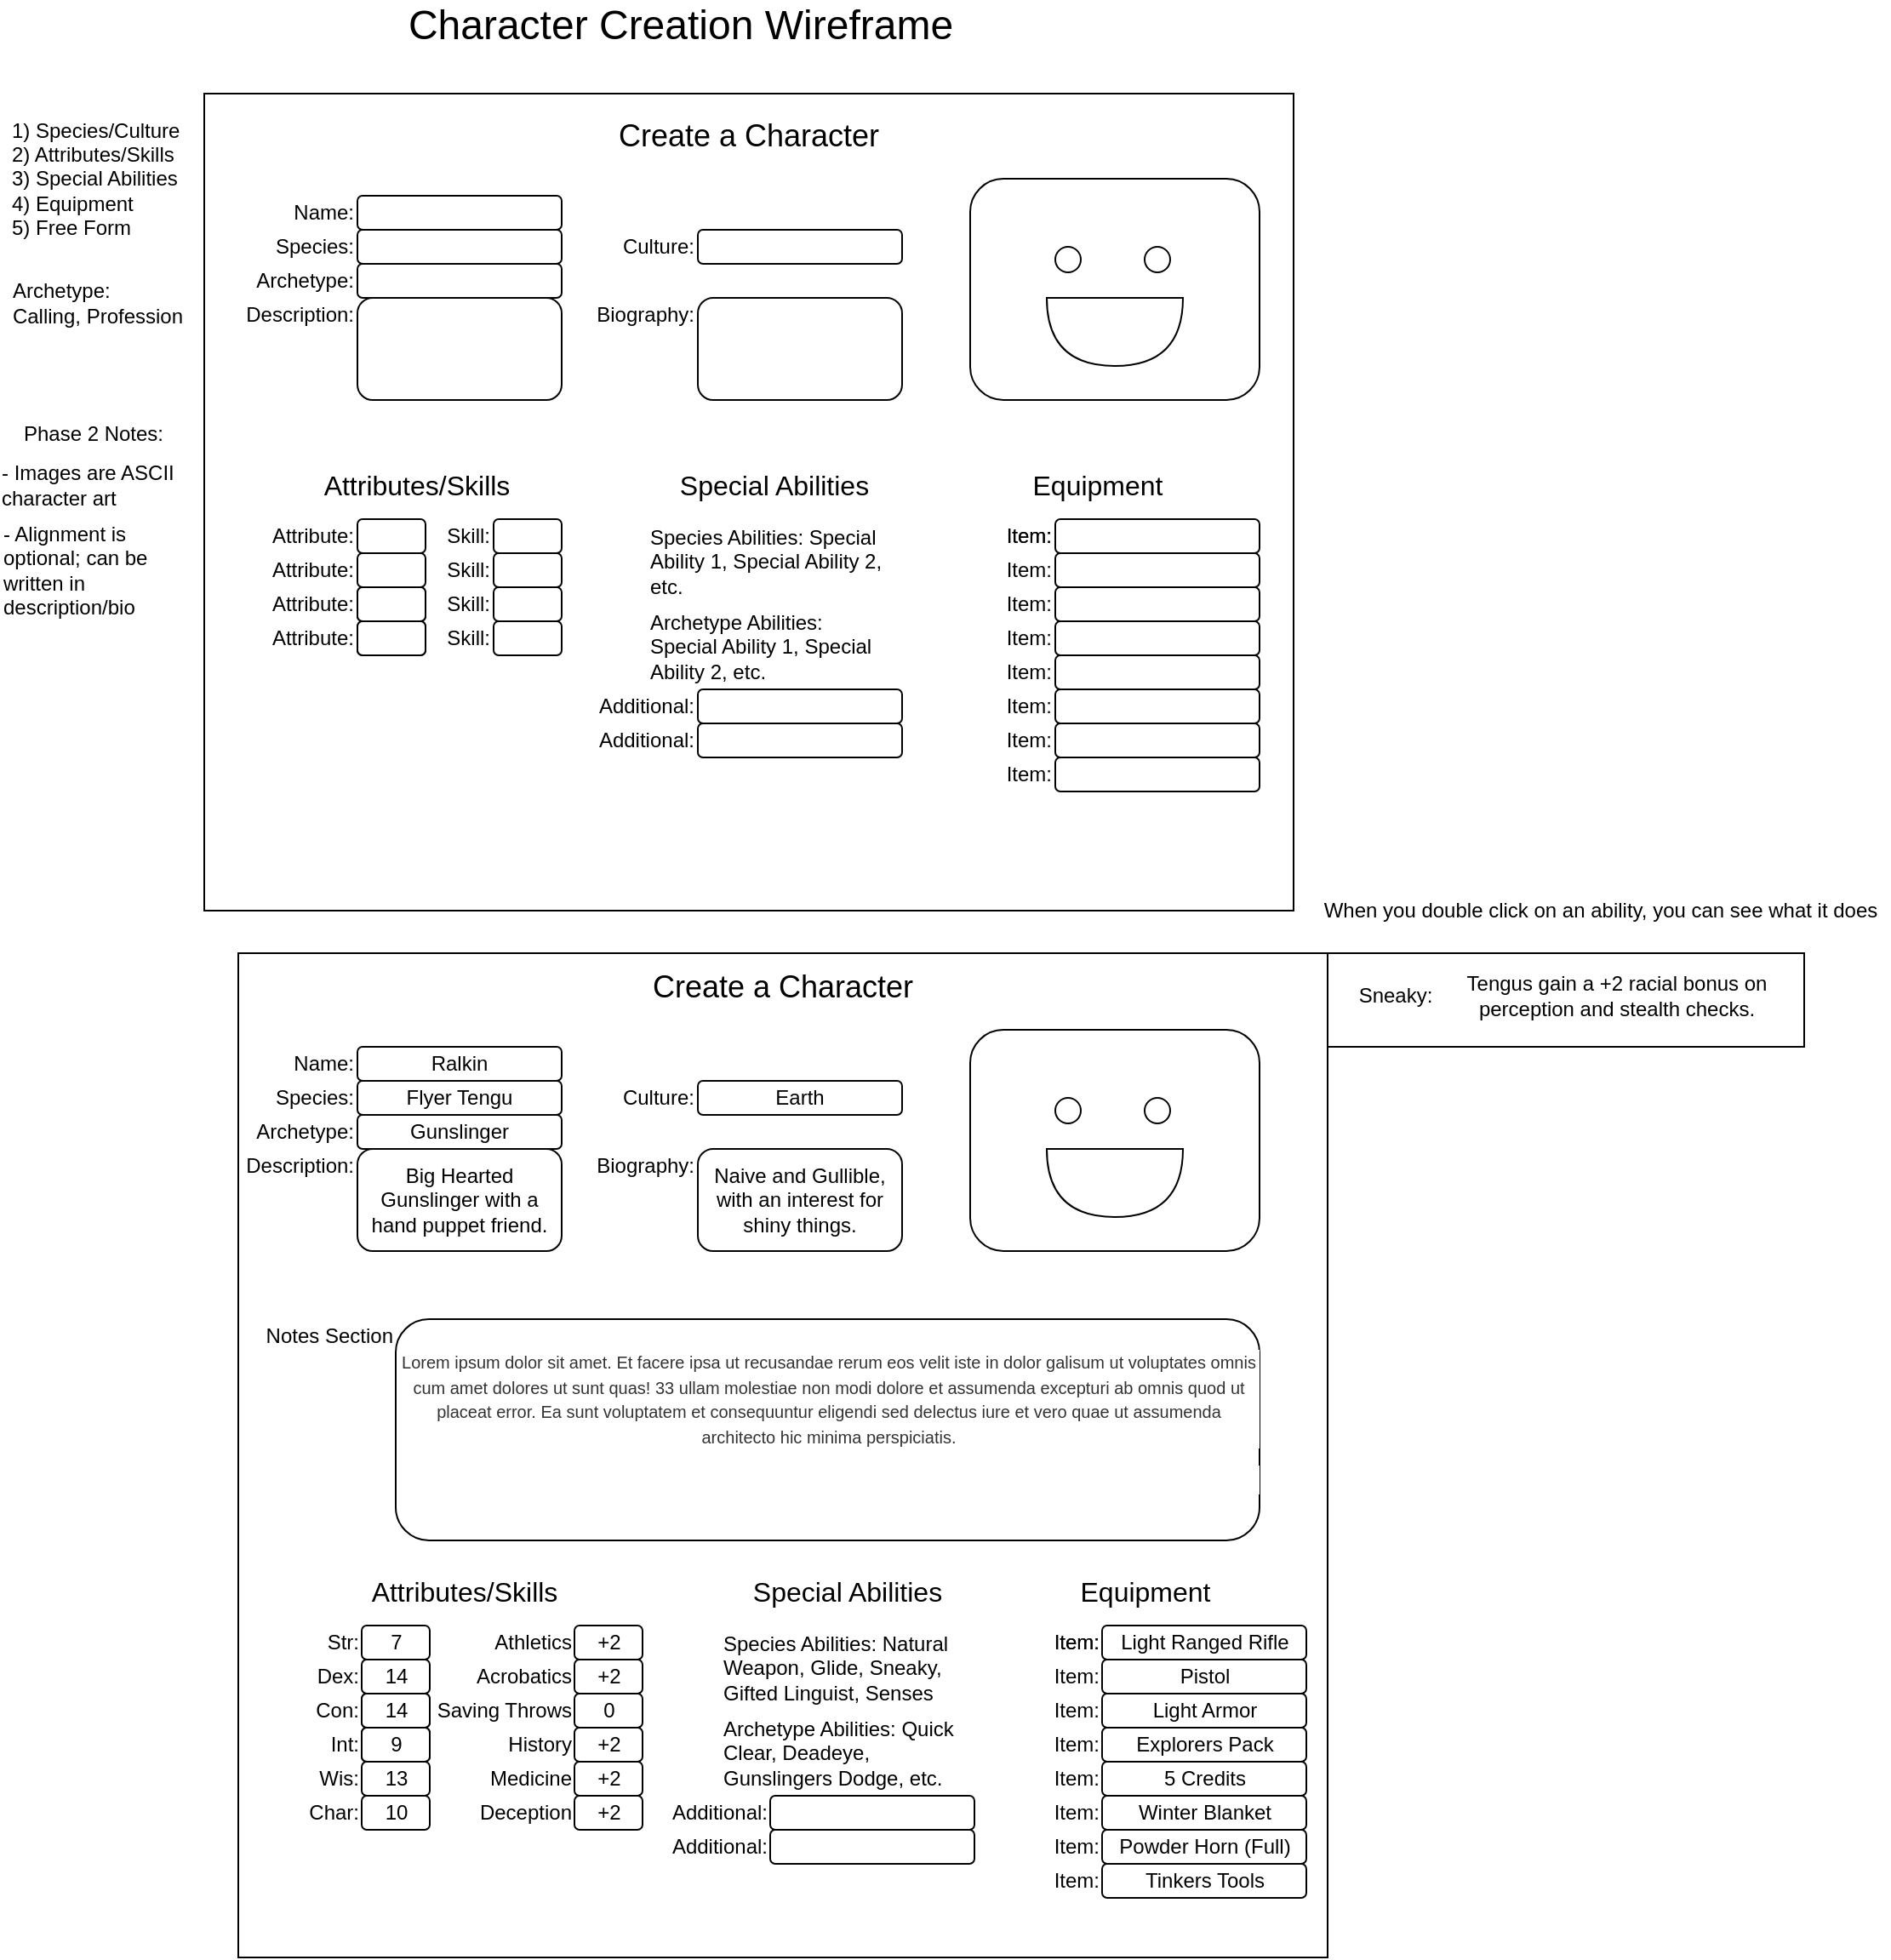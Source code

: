 <mxfile version="13.7.9" type="device"><diagram id="twlcvMnS9TDz1frlsUxT" name="Page-1"><mxGraphModel dx="1264" dy="592" grid="1" gridSize="10" guides="1" tooltips="1" connect="1" arrows="1" fold="1" page="1" pageScale="1" pageWidth="827" pageHeight="1169" math="0" shadow="0"><root><mxCell id="0"/><mxCell id="1" parent="0"/><mxCell id="wVzTrKIYFPcQSiRU_oCR-107" value="" style="rounded=0;whiteSpace=wrap;html=1;" vertex="1" parent="1"><mxGeometry x="770" y="575" width="290" height="55" as="geometry"/></mxCell><mxCell id="EwIZVvKQH0xob1yVpQa9-1" value="" style="rounded=0;whiteSpace=wrap;html=1;" parent="1" vertex="1"><mxGeometry x="120" y="70" width="640" height="480" as="geometry"/></mxCell><mxCell id="EwIZVvKQH0xob1yVpQa9-2" value="&lt;font style=&quot;font-size: 24px&quot;&gt;Character Creation Wireframe&lt;br&gt;&lt;/font&gt;" style="text;html=1;strokeColor=none;fillColor=none;align=center;verticalAlign=middle;whiteSpace=wrap;rounded=0;" parent="1" vertex="1"><mxGeometry x="220" y="20" width="360" height="20" as="geometry"/></mxCell><mxCell id="EwIZVvKQH0xob1yVpQa9-3" value="&lt;font style=&quot;font-size: 18px&quot;&gt;Create a Character&lt;br&gt;&lt;/font&gt;" style="text;html=1;strokeColor=none;fillColor=none;align=center;verticalAlign=middle;whiteSpace=wrap;rounded=0;" parent="1" vertex="1"><mxGeometry x="330" y="80" width="220" height="30" as="geometry"/></mxCell><mxCell id="EwIZVvKQH0xob1yVpQa9-5" value="&lt;div&gt;1) Species/Culture&lt;br&gt;&lt;/div&gt;&lt;div&gt;2) Attributes/Skills&lt;/div&gt;&lt;div&gt;3) Special Abilities&lt;br&gt;&lt;/div&gt;&lt;div&gt;4) Equipment&lt;/div&gt;&lt;div&gt;5) Free Form&lt;br&gt;&lt;/div&gt;" style="text;html=1;strokeColor=none;fillColor=none;align=left;verticalAlign=middle;whiteSpace=wrap;rounded=0;" parent="1" vertex="1"><mxGeometry x="5" y="80" width="105" height="80" as="geometry"/></mxCell><mxCell id="EwIZVvKQH0xob1yVpQa9-6" value="" style="rounded=1;whiteSpace=wrap;html=1;" parent="1" vertex="1"><mxGeometry x="570" y="120" width="170" height="130" as="geometry"/></mxCell><mxCell id="EwIZVvKQH0xob1yVpQa9-8" value="&lt;div align=&quot;right&quot;&gt;Name:&lt;/div&gt;" style="text;html=1;strokeColor=none;fillColor=none;align=right;verticalAlign=middle;whiteSpace=wrap;rounded=0;" parent="1" vertex="1"><mxGeometry x="130" y="130" width="80" height="20" as="geometry"/></mxCell><mxCell id="EwIZVvKQH0xob1yVpQa9-9" value="Archetype:" style="text;html=1;strokeColor=none;fillColor=none;align=right;verticalAlign=middle;whiteSpace=wrap;rounded=0;" parent="1" vertex="1"><mxGeometry x="130" y="170" width="80" height="20" as="geometry"/></mxCell><mxCell id="EwIZVvKQH0xob1yVpQa9-10" value="Biography:" style="text;html=1;strokeColor=none;fillColor=none;align=right;verticalAlign=middle;whiteSpace=wrap;rounded=0;" parent="1" vertex="1"><mxGeometry x="330" y="190" width="80" height="20" as="geometry"/></mxCell><mxCell id="EwIZVvKQH0xob1yVpQa9-12" value="" style="rounded=1;whiteSpace=wrap;html=1;" parent="1" vertex="1"><mxGeometry x="210" y="130" width="120" height="20" as="geometry"/></mxCell><mxCell id="EwIZVvKQH0xob1yVpQa9-13" value="" style="rounded=1;whiteSpace=wrap;html=1;" parent="1" vertex="1"><mxGeometry x="210" y="170" width="120" height="20" as="geometry"/></mxCell><mxCell id="EwIZVvKQH0xob1yVpQa9-14" value="" style="rounded=1;whiteSpace=wrap;html=1;" parent="1" vertex="1"><mxGeometry x="410" y="190" width="120" height="60" as="geometry"/></mxCell><mxCell id="EwIZVvKQH0xob1yVpQa9-15" value="&lt;div align=&quot;justify&quot;&gt;Archetype:&lt;/div&gt;&lt;div align=&quot;justify&quot;&gt;Calling, Profession&lt;br&gt;&lt;/div&gt;" style="text;html=1;strokeColor=none;fillColor=none;align=center;verticalAlign=middle;whiteSpace=wrap;rounded=0;" parent="1" vertex="1"><mxGeometry x="5" y="170" width="105" height="45" as="geometry"/></mxCell><mxCell id="EwIZVvKQH0xob1yVpQa9-17" value="Species:" style="text;html=1;strokeColor=none;fillColor=none;align=right;verticalAlign=middle;whiteSpace=wrap;rounded=0;" parent="1" vertex="1"><mxGeometry x="130" y="150" width="80" height="20" as="geometry"/></mxCell><mxCell id="EwIZVvKQH0xob1yVpQa9-18" value="" style="rounded=1;whiteSpace=wrap;html=1;" parent="1" vertex="1"><mxGeometry x="210" y="150" width="120" height="20" as="geometry"/></mxCell><mxCell id="EwIZVvKQH0xob1yVpQa9-20" value="Culture:" style="text;html=1;strokeColor=none;fillColor=none;align=right;verticalAlign=middle;whiteSpace=wrap;rounded=0;" parent="1" vertex="1"><mxGeometry x="330" y="150" width="80" height="20" as="geometry"/></mxCell><mxCell id="EwIZVvKQH0xob1yVpQa9-21" value="" style="rounded=1;whiteSpace=wrap;html=1;" parent="1" vertex="1"><mxGeometry x="410" y="150" width="120" height="20" as="geometry"/></mxCell><mxCell id="EwIZVvKQH0xob1yVpQa9-22" value="Description:" style="text;html=1;strokeColor=none;fillColor=none;align=right;verticalAlign=middle;whiteSpace=wrap;rounded=0;" parent="1" vertex="1"><mxGeometry x="130" y="190" width="80" height="20" as="geometry"/></mxCell><mxCell id="EwIZVvKQH0xob1yVpQa9-23" value="" style="rounded=1;whiteSpace=wrap;html=1;" parent="1" vertex="1"><mxGeometry x="210" y="190" width="120" height="60" as="geometry"/></mxCell><mxCell id="EwIZVvKQH0xob1yVpQa9-24" value="&lt;div align=&quot;left&quot;&gt;- Images are ASCII character art&lt;br&gt;&lt;/div&gt;" style="text;html=1;strokeColor=none;fillColor=none;align=center;verticalAlign=middle;whiteSpace=wrap;rounded=0;" parent="1" vertex="1"><mxGeometry y="280" width="110" height="40" as="geometry"/></mxCell><mxCell id="EwIZVvKQH0xob1yVpQa9-25" value="Phase 2 Notes:" style="text;html=1;strokeColor=none;fillColor=none;align=center;verticalAlign=middle;whiteSpace=wrap;rounded=0;" parent="1" vertex="1"><mxGeometry y="260" width="110" height="20" as="geometry"/></mxCell><mxCell id="EwIZVvKQH0xob1yVpQa9-26" value="- Alignment is optional; can be written in description/bio" style="text;html=1;strokeColor=none;fillColor=none;align=left;verticalAlign=middle;whiteSpace=wrap;rounded=0;" parent="1" vertex="1"><mxGeometry y="320" width="110" height="60" as="geometry"/></mxCell><mxCell id="EwIZVvKQH0xob1yVpQa9-27" value="&lt;font style=&quot;font-size: 16px&quot;&gt;Attributes/Skills&lt;/font&gt;" style="text;html=1;strokeColor=none;fillColor=none;align=center;verticalAlign=middle;whiteSpace=wrap;rounded=0;fontSize=16;" parent="1" vertex="1"><mxGeometry x="160" y="290" width="170" height="20" as="geometry"/></mxCell><mxCell id="EwIZVvKQH0xob1yVpQa9-28" value="Attribute:" style="text;html=1;strokeColor=none;fillColor=none;align=right;verticalAlign=middle;whiteSpace=wrap;rounded=0;" parent="1" vertex="1"><mxGeometry x="150" y="320" width="60" height="20" as="geometry"/></mxCell><mxCell id="EwIZVvKQH0xob1yVpQa9-29" value="" style="rounded=1;whiteSpace=wrap;html=1;" parent="1" vertex="1"><mxGeometry x="210" y="320" width="40" height="20" as="geometry"/></mxCell><mxCell id="EwIZVvKQH0xob1yVpQa9-31" value="" style="rounded=1;whiteSpace=wrap;html=1;" parent="1" vertex="1"><mxGeometry x="210" y="340" width="40" height="20" as="geometry"/></mxCell><mxCell id="EwIZVvKQH0xob1yVpQa9-33" value="" style="rounded=1;whiteSpace=wrap;html=1;" parent="1" vertex="1"><mxGeometry x="210" y="360" width="40" height="20" as="geometry"/></mxCell><mxCell id="EwIZVvKQH0xob1yVpQa9-35" value="" style="rounded=1;whiteSpace=wrap;html=1;" parent="1" vertex="1"><mxGeometry x="210" y="380" width="40" height="20" as="geometry"/></mxCell><mxCell id="EwIZVvKQH0xob1yVpQa9-36" value="Special Abilities" style="text;html=1;strokeColor=none;fillColor=none;align=center;verticalAlign=middle;whiteSpace=wrap;rounded=0;fontSize=16;" parent="1" vertex="1"><mxGeometry x="370" y="290" width="170" height="20" as="geometry"/></mxCell><mxCell id="EwIZVvKQH0xob1yVpQa9-44" value="" style="rounded=1;whiteSpace=wrap;html=1;" parent="1" vertex="1"><mxGeometry x="210" y="380" width="40" height="20" as="geometry"/></mxCell><mxCell id="EwIZVvKQH0xob1yVpQa9-45" value="" style="rounded=1;whiteSpace=wrap;html=1;" parent="1" vertex="1"><mxGeometry x="210" y="360" width="40" height="20" as="geometry"/></mxCell><mxCell id="EwIZVvKQH0xob1yVpQa9-47" value="Skill:" style="text;html=1;strokeColor=none;fillColor=none;align=right;verticalAlign=middle;whiteSpace=wrap;rounded=0;" parent="1" vertex="1"><mxGeometry x="250" y="320" width="40" height="20" as="geometry"/></mxCell><mxCell id="EwIZVvKQH0xob1yVpQa9-48" value="" style="rounded=1;whiteSpace=wrap;html=1;" parent="1" vertex="1"><mxGeometry x="290" y="320" width="40" height="20" as="geometry"/></mxCell><mxCell id="EwIZVvKQH0xob1yVpQa9-49" value="Skill:" style="text;html=1;strokeColor=none;fillColor=none;align=right;verticalAlign=middle;whiteSpace=wrap;rounded=0;" parent="1" vertex="1"><mxGeometry x="250" y="340" width="40" height="20" as="geometry"/></mxCell><mxCell id="EwIZVvKQH0xob1yVpQa9-50" value="" style="rounded=1;whiteSpace=wrap;html=1;" parent="1" vertex="1"><mxGeometry x="290" y="340" width="40" height="20" as="geometry"/></mxCell><mxCell id="EwIZVvKQH0xob1yVpQa9-51" value="Skill:" style="text;html=1;strokeColor=none;fillColor=none;align=right;verticalAlign=middle;whiteSpace=wrap;rounded=0;" parent="1" vertex="1"><mxGeometry x="250" y="380" width="40" height="20" as="geometry"/></mxCell><mxCell id="EwIZVvKQH0xob1yVpQa9-52" value="" style="rounded=1;whiteSpace=wrap;html=1;" parent="1" vertex="1"><mxGeometry x="290" y="380" width="40" height="20" as="geometry"/></mxCell><mxCell id="EwIZVvKQH0xob1yVpQa9-53" value="Skill:" style="text;html=1;strokeColor=none;fillColor=none;align=right;verticalAlign=middle;whiteSpace=wrap;rounded=0;" parent="1" vertex="1"><mxGeometry x="250" y="360" width="40" height="20" as="geometry"/></mxCell><mxCell id="EwIZVvKQH0xob1yVpQa9-54" value="" style="rounded=1;whiteSpace=wrap;html=1;" parent="1" vertex="1"><mxGeometry x="290" y="360" width="40" height="20" as="geometry"/></mxCell><mxCell id="EwIZVvKQH0xob1yVpQa9-55" value="Attribute:" style="text;html=1;strokeColor=none;fillColor=none;align=right;verticalAlign=middle;whiteSpace=wrap;rounded=0;" parent="1" vertex="1"><mxGeometry x="150" y="380" width="60" height="20" as="geometry"/></mxCell><mxCell id="EwIZVvKQH0xob1yVpQa9-56" value="Attribute:" style="text;html=1;strokeColor=none;fillColor=none;align=right;verticalAlign=middle;whiteSpace=wrap;rounded=0;" parent="1" vertex="1"><mxGeometry x="150" y="360" width="60" height="20" as="geometry"/></mxCell><mxCell id="EwIZVvKQH0xob1yVpQa9-57" value="Attribute:" style="text;html=1;strokeColor=none;fillColor=none;align=right;verticalAlign=middle;whiteSpace=wrap;rounded=0;" parent="1" vertex="1"><mxGeometry x="150" y="340" width="60" height="20" as="geometry"/></mxCell><mxCell id="EwIZVvKQH0xob1yVpQa9-58" value="Species Abilities: Special Ability 1, Special Ability 2, etc." style="text;html=1;strokeColor=none;fillColor=none;align=left;verticalAlign=middle;whiteSpace=wrap;rounded=0;" parent="1" vertex="1"><mxGeometry x="380" y="320" width="140" height="50" as="geometry"/></mxCell><mxCell id="EwIZVvKQH0xob1yVpQa9-59" value="Archetype Abilities: Special Ability 1, Special Ability 2, etc." style="text;html=1;strokeColor=none;fillColor=none;align=left;verticalAlign=middle;whiteSpace=wrap;rounded=0;" parent="1" vertex="1"><mxGeometry x="380" y="370" width="140" height="50" as="geometry"/></mxCell><mxCell id="EwIZVvKQH0xob1yVpQa9-60" value="Additional:" style="text;html=1;strokeColor=none;fillColor=none;align=right;verticalAlign=middle;whiteSpace=wrap;rounded=0;" parent="1" vertex="1"><mxGeometry x="330" y="420" width="80" height="20" as="geometry"/></mxCell><mxCell id="EwIZVvKQH0xob1yVpQa9-61" value="" style="rounded=1;whiteSpace=wrap;html=1;" parent="1" vertex="1"><mxGeometry x="410" y="420" width="120" height="20" as="geometry"/></mxCell><mxCell id="EwIZVvKQH0xob1yVpQa9-65" value="Additional:" style="text;html=1;strokeColor=none;fillColor=none;align=right;verticalAlign=middle;whiteSpace=wrap;rounded=0;" parent="1" vertex="1"><mxGeometry x="330" y="440" width="80" height="20" as="geometry"/></mxCell><mxCell id="EwIZVvKQH0xob1yVpQa9-66" value="" style="rounded=1;whiteSpace=wrap;html=1;" parent="1" vertex="1"><mxGeometry x="410" y="440" width="120" height="20" as="geometry"/></mxCell><mxCell id="EwIZVvKQH0xob1yVpQa9-67" value="Equipment" style="text;html=1;strokeColor=none;fillColor=none;align=center;verticalAlign=middle;whiteSpace=wrap;rounded=0;fontSize=16;" parent="1" vertex="1"><mxGeometry x="560" y="290" width="170" height="20" as="geometry"/></mxCell><mxCell id="EwIZVvKQH0xob1yVpQa9-68" value="Item:" style="text;html=1;strokeColor=none;fillColor=none;align=right;verticalAlign=middle;whiteSpace=wrap;rounded=0;" parent="1" vertex="1"><mxGeometry x="540" y="320" width="80" height="20" as="geometry"/></mxCell><mxCell id="EwIZVvKQH0xob1yVpQa9-69" value="" style="rounded=1;whiteSpace=wrap;html=1;" parent="1" vertex="1"><mxGeometry x="620" y="320" width="120" height="20" as="geometry"/></mxCell><mxCell id="EwIZVvKQH0xob1yVpQa9-70" value="Item:" style="text;html=1;strokeColor=none;fillColor=none;align=right;verticalAlign=middle;whiteSpace=wrap;rounded=0;" parent="1" vertex="1"><mxGeometry x="540" y="320" width="80" height="20" as="geometry"/></mxCell><mxCell id="EwIZVvKQH0xob1yVpQa9-72" value="" style="rounded=1;whiteSpace=wrap;html=1;" parent="1" vertex="1"><mxGeometry x="620" y="340" width="120" height="20" as="geometry"/></mxCell><mxCell id="EwIZVvKQH0xob1yVpQa9-73" value="Item:" style="text;html=1;strokeColor=none;fillColor=none;align=right;verticalAlign=middle;whiteSpace=wrap;rounded=0;" parent="1" vertex="1"><mxGeometry x="540" y="340" width="80" height="20" as="geometry"/></mxCell><mxCell id="EwIZVvKQH0xob1yVpQa9-74" value="" style="rounded=1;whiteSpace=wrap;html=1;" parent="1" vertex="1"><mxGeometry x="620" y="360" width="120" height="20" as="geometry"/></mxCell><mxCell id="EwIZVvKQH0xob1yVpQa9-75" value="Item:" style="text;html=1;strokeColor=none;fillColor=none;align=right;verticalAlign=middle;whiteSpace=wrap;rounded=0;" parent="1" vertex="1"><mxGeometry x="540" y="360" width="80" height="20" as="geometry"/></mxCell><mxCell id="EwIZVvKQH0xob1yVpQa9-76" value="" style="rounded=1;whiteSpace=wrap;html=1;" parent="1" vertex="1"><mxGeometry x="620" y="380" width="120" height="20" as="geometry"/></mxCell><mxCell id="EwIZVvKQH0xob1yVpQa9-77" value="Item:" style="text;html=1;strokeColor=none;fillColor=none;align=right;verticalAlign=middle;whiteSpace=wrap;rounded=0;" parent="1" vertex="1"><mxGeometry x="540" y="380" width="80" height="20" as="geometry"/></mxCell><mxCell id="EwIZVvKQH0xob1yVpQa9-78" value="" style="rounded=1;whiteSpace=wrap;html=1;" parent="1" vertex="1"><mxGeometry x="620" y="400" width="120" height="20" as="geometry"/></mxCell><mxCell id="EwIZVvKQH0xob1yVpQa9-79" value="Item:" style="text;html=1;strokeColor=none;fillColor=none;align=right;verticalAlign=middle;whiteSpace=wrap;rounded=0;" parent="1" vertex="1"><mxGeometry x="540" y="400" width="80" height="20" as="geometry"/></mxCell><mxCell id="EwIZVvKQH0xob1yVpQa9-80" value="" style="rounded=1;whiteSpace=wrap;html=1;" parent="1" vertex="1"><mxGeometry x="620" y="420" width="120" height="20" as="geometry"/></mxCell><mxCell id="EwIZVvKQH0xob1yVpQa9-81" value="Item:" style="text;html=1;strokeColor=none;fillColor=none;align=right;verticalAlign=middle;whiteSpace=wrap;rounded=0;" parent="1" vertex="1"><mxGeometry x="540" y="420" width="80" height="20" as="geometry"/></mxCell><mxCell id="EwIZVvKQH0xob1yVpQa9-82" value="" style="rounded=1;whiteSpace=wrap;html=1;" parent="1" vertex="1"><mxGeometry x="620" y="440" width="120" height="20" as="geometry"/></mxCell><mxCell id="EwIZVvKQH0xob1yVpQa9-83" value="Item:" style="text;html=1;strokeColor=none;fillColor=none;align=right;verticalAlign=middle;whiteSpace=wrap;rounded=0;" parent="1" vertex="1"><mxGeometry x="540" y="440" width="80" height="20" as="geometry"/></mxCell><mxCell id="EwIZVvKQH0xob1yVpQa9-84" value="" style="rounded=1;whiteSpace=wrap;html=1;" parent="1" vertex="1"><mxGeometry x="620" y="460" width="120" height="20" as="geometry"/></mxCell><mxCell id="EwIZVvKQH0xob1yVpQa9-85" value="Item:" style="text;html=1;strokeColor=none;fillColor=none;align=right;verticalAlign=middle;whiteSpace=wrap;rounded=0;" parent="1" vertex="1"><mxGeometry x="540" y="460" width="80" height="20" as="geometry"/></mxCell><mxCell id="EwIZVvKQH0xob1yVpQa9-86" value="" style="ellipse;whiteSpace=wrap;html=1;aspect=fixed;" parent="1" vertex="1"><mxGeometry x="620" y="160" width="15" height="15" as="geometry"/></mxCell><mxCell id="EwIZVvKQH0xob1yVpQa9-87" value="" style="ellipse;whiteSpace=wrap;html=1;aspect=fixed;" parent="1" vertex="1"><mxGeometry x="672.5" y="160" width="15" height="15" as="geometry"/></mxCell><mxCell id="EwIZVvKQH0xob1yVpQa9-88" value="" style="shape=or;whiteSpace=wrap;html=1;direction=south;" parent="1" vertex="1"><mxGeometry x="615" y="190" width="80" height="40" as="geometry"/></mxCell><mxCell id="wVzTrKIYFPcQSiRU_oCR-1" value="" style="rounded=0;whiteSpace=wrap;html=1;" vertex="1" parent="1"><mxGeometry x="140" y="575" width="640" height="590" as="geometry"/></mxCell><mxCell id="wVzTrKIYFPcQSiRU_oCR-2" value="&lt;font style=&quot;font-size: 18px&quot;&gt;Create a Character&lt;br&gt;&lt;/font&gt;" style="text;html=1;strokeColor=none;fillColor=none;align=center;verticalAlign=middle;whiteSpace=wrap;rounded=0;" vertex="1" parent="1"><mxGeometry x="330" y="580" width="260" height="30" as="geometry"/></mxCell><mxCell id="wVzTrKIYFPcQSiRU_oCR-3" value="" style="rounded=1;whiteSpace=wrap;html=1;" vertex="1" parent="1"><mxGeometry x="570" y="620" width="170" height="130" as="geometry"/></mxCell><mxCell id="wVzTrKIYFPcQSiRU_oCR-4" value="&lt;div align=&quot;right&quot;&gt;Name:&lt;/div&gt;" style="text;html=1;strokeColor=none;fillColor=none;align=right;verticalAlign=middle;whiteSpace=wrap;rounded=0;" vertex="1" parent="1"><mxGeometry x="130" y="630" width="80" height="20" as="geometry"/></mxCell><mxCell id="wVzTrKIYFPcQSiRU_oCR-5" value="Archetype:" style="text;html=1;strokeColor=none;fillColor=none;align=right;verticalAlign=middle;whiteSpace=wrap;rounded=0;" vertex="1" parent="1"><mxGeometry x="130" y="670" width="80" height="20" as="geometry"/></mxCell><mxCell id="wVzTrKIYFPcQSiRU_oCR-6" value="Biography:" style="text;html=1;strokeColor=none;fillColor=none;align=right;verticalAlign=middle;whiteSpace=wrap;rounded=0;" vertex="1" parent="1"><mxGeometry x="330" y="690" width="80" height="20" as="geometry"/></mxCell><mxCell id="wVzTrKIYFPcQSiRU_oCR-7" value="Ralkin" style="rounded=1;whiteSpace=wrap;html=1;" vertex="1" parent="1"><mxGeometry x="210" y="630" width="120" height="20" as="geometry"/></mxCell><mxCell id="wVzTrKIYFPcQSiRU_oCR-8" value="Gunslinger" style="rounded=1;whiteSpace=wrap;html=1;" vertex="1" parent="1"><mxGeometry x="210" y="670" width="120" height="20" as="geometry"/></mxCell><mxCell id="wVzTrKIYFPcQSiRU_oCR-9" value="Naive and Gullible, with an interest for shiny things." style="rounded=1;whiteSpace=wrap;html=1;" vertex="1" parent="1"><mxGeometry x="410" y="690" width="120" height="60" as="geometry"/></mxCell><mxCell id="wVzTrKIYFPcQSiRU_oCR-10" value="Species:" style="text;html=1;strokeColor=none;fillColor=none;align=right;verticalAlign=middle;whiteSpace=wrap;rounded=0;" vertex="1" parent="1"><mxGeometry x="130" y="650" width="80" height="20" as="geometry"/></mxCell><mxCell id="wVzTrKIYFPcQSiRU_oCR-11" value="Flyer Tengu" style="rounded=1;whiteSpace=wrap;html=1;" vertex="1" parent="1"><mxGeometry x="210" y="650" width="120" height="20" as="geometry"/></mxCell><mxCell id="wVzTrKIYFPcQSiRU_oCR-12" value="Culture:" style="text;html=1;strokeColor=none;fillColor=none;align=right;verticalAlign=middle;whiteSpace=wrap;rounded=0;" vertex="1" parent="1"><mxGeometry x="330" y="650" width="80" height="20" as="geometry"/></mxCell><mxCell id="wVzTrKIYFPcQSiRU_oCR-13" value="Earth" style="rounded=1;whiteSpace=wrap;html=1;" vertex="1" parent="1"><mxGeometry x="410" y="650" width="120" height="20" as="geometry"/></mxCell><mxCell id="wVzTrKIYFPcQSiRU_oCR-14" value="Description:" style="text;html=1;strokeColor=none;fillColor=none;align=right;verticalAlign=middle;whiteSpace=wrap;rounded=0;" vertex="1" parent="1"><mxGeometry x="130" y="690" width="80" height="20" as="geometry"/></mxCell><mxCell id="wVzTrKIYFPcQSiRU_oCR-15" value="Big Hearted Gunslinger with a hand puppet friend." style="rounded=1;whiteSpace=wrap;html=1;" vertex="1" parent="1"><mxGeometry x="210" y="690" width="120" height="60" as="geometry"/></mxCell><mxCell id="wVzTrKIYFPcQSiRU_oCR-16" value="&lt;font style=&quot;font-size: 16px&quot;&gt;Attributes/Skills&lt;/font&gt;" style="text;html=1;strokeColor=none;fillColor=none;align=center;verticalAlign=middle;whiteSpace=wrap;rounded=0;fontSize=16;" vertex="1" parent="1"><mxGeometry x="187.5" y="940" width="170" height="20" as="geometry"/></mxCell><mxCell id="wVzTrKIYFPcQSiRU_oCR-17" value="Str:" style="text;html=1;strokeColor=none;fillColor=none;align=right;verticalAlign=middle;whiteSpace=wrap;rounded=0;" vertex="1" parent="1"><mxGeometry x="152.5" y="970" width="60" height="20" as="geometry"/></mxCell><mxCell id="wVzTrKIYFPcQSiRU_oCR-18" value="7" style="rounded=1;whiteSpace=wrap;html=1;" vertex="1" parent="1"><mxGeometry x="212.5" y="970" width="40" height="20" as="geometry"/></mxCell><mxCell id="wVzTrKIYFPcQSiRU_oCR-19" value="14" style="rounded=1;whiteSpace=wrap;html=1;" vertex="1" parent="1"><mxGeometry x="212.5" y="990" width="40" height="20" as="geometry"/></mxCell><mxCell id="wVzTrKIYFPcQSiRU_oCR-20" value="" style="rounded=1;whiteSpace=wrap;html=1;" vertex="1" parent="1"><mxGeometry x="212.5" y="1010" width="40" height="20" as="geometry"/></mxCell><mxCell id="wVzTrKIYFPcQSiRU_oCR-21" value="" style="rounded=1;whiteSpace=wrap;html=1;" vertex="1" parent="1"><mxGeometry x="212.5" y="1030" width="40" height="20" as="geometry"/></mxCell><mxCell id="wVzTrKIYFPcQSiRU_oCR-22" value="Special Abilities" style="text;html=1;strokeColor=none;fillColor=none;align=center;verticalAlign=middle;whiteSpace=wrap;rounded=0;fontSize=16;" vertex="1" parent="1"><mxGeometry x="412.5" y="940" width="170" height="20" as="geometry"/></mxCell><mxCell id="wVzTrKIYFPcQSiRU_oCR-23" value="9&lt;br&gt;" style="rounded=1;whiteSpace=wrap;html=1;" vertex="1" parent="1"><mxGeometry x="212.5" y="1030" width="40" height="20" as="geometry"/></mxCell><mxCell id="wVzTrKIYFPcQSiRU_oCR-24" value="14" style="rounded=1;whiteSpace=wrap;html=1;" vertex="1" parent="1"><mxGeometry x="212.5" y="1010" width="40" height="20" as="geometry"/></mxCell><mxCell id="wVzTrKIYFPcQSiRU_oCR-25" value="Athletics" style="text;html=1;strokeColor=none;fillColor=none;align=right;verticalAlign=middle;whiteSpace=wrap;rounded=0;" vertex="1" parent="1"><mxGeometry x="287.5" y="970" width="50" height="20" as="geometry"/></mxCell><mxCell id="wVzTrKIYFPcQSiRU_oCR-26" value="+2" style="rounded=1;whiteSpace=wrap;html=1;" vertex="1" parent="1"><mxGeometry x="337.5" y="970" width="40" height="20" as="geometry"/></mxCell><mxCell id="wVzTrKIYFPcQSiRU_oCR-27" value="Acrobatics" style="text;html=1;strokeColor=none;fillColor=none;align=right;verticalAlign=middle;whiteSpace=wrap;rounded=0;" vertex="1" parent="1"><mxGeometry x="297.5" y="990" width="40" height="20" as="geometry"/></mxCell><mxCell id="wVzTrKIYFPcQSiRU_oCR-28" value="+2" style="rounded=1;whiteSpace=wrap;html=1;" vertex="1" parent="1"><mxGeometry x="337.5" y="990" width="40" height="20" as="geometry"/></mxCell><mxCell id="wVzTrKIYFPcQSiRU_oCR-29" value="History" style="text;html=1;strokeColor=none;fillColor=none;align=right;verticalAlign=middle;whiteSpace=wrap;rounded=0;" vertex="1" parent="1"><mxGeometry x="297.5" y="1030" width="40" height="20" as="geometry"/></mxCell><mxCell id="wVzTrKIYFPcQSiRU_oCR-30" value="+2" style="rounded=1;whiteSpace=wrap;html=1;" vertex="1" parent="1"><mxGeometry x="337.5" y="1030" width="40" height="20" as="geometry"/></mxCell><mxCell id="wVzTrKIYFPcQSiRU_oCR-31" value="Saving Throws" style="text;html=1;strokeColor=none;fillColor=none;align=right;verticalAlign=middle;whiteSpace=wrap;rounded=0;" vertex="1" parent="1"><mxGeometry x="237.5" y="1010" width="100" height="20" as="geometry"/></mxCell><mxCell id="wVzTrKIYFPcQSiRU_oCR-32" value="0" style="rounded=1;whiteSpace=wrap;html=1;" vertex="1" parent="1"><mxGeometry x="337.5" y="1010" width="40" height="20" as="geometry"/></mxCell><mxCell id="wVzTrKIYFPcQSiRU_oCR-33" value="Int:" style="text;html=1;strokeColor=none;fillColor=none;align=right;verticalAlign=middle;whiteSpace=wrap;rounded=0;" vertex="1" parent="1"><mxGeometry x="152.5" y="1030" width="60" height="20" as="geometry"/></mxCell><mxCell id="wVzTrKIYFPcQSiRU_oCR-34" value="Con:" style="text;html=1;strokeColor=none;fillColor=none;align=right;verticalAlign=middle;whiteSpace=wrap;rounded=0;" vertex="1" parent="1"><mxGeometry x="152.5" y="1010" width="60" height="20" as="geometry"/></mxCell><mxCell id="wVzTrKIYFPcQSiRU_oCR-35" value="Dex:" style="text;html=1;strokeColor=none;fillColor=none;align=right;verticalAlign=middle;whiteSpace=wrap;rounded=0;" vertex="1" parent="1"><mxGeometry x="152.5" y="990" width="60" height="20" as="geometry"/></mxCell><mxCell id="wVzTrKIYFPcQSiRU_oCR-36" value="Species Abilities: Natural Weapon, Glide, Sneaky, Gifted Linguist, Senses" style="text;html=1;strokeColor=none;fillColor=none;align=left;verticalAlign=middle;whiteSpace=wrap;rounded=0;" vertex="1" parent="1"><mxGeometry x="422.5" y="970" width="140" height="50" as="geometry"/></mxCell><mxCell id="wVzTrKIYFPcQSiRU_oCR-37" value="Archetype Abilities: Quick Clear, Deadeye, Gunslingers Dodge, etc." style="text;html=1;strokeColor=none;fillColor=none;align=left;verticalAlign=middle;whiteSpace=wrap;rounded=0;" vertex="1" parent="1"><mxGeometry x="422.5" y="1020" width="140" height="50" as="geometry"/></mxCell><mxCell id="wVzTrKIYFPcQSiRU_oCR-38" value="Additional:" style="text;html=1;strokeColor=none;fillColor=none;align=right;verticalAlign=middle;whiteSpace=wrap;rounded=0;" vertex="1" parent="1"><mxGeometry x="372.5" y="1070" width="80" height="20" as="geometry"/></mxCell><mxCell id="wVzTrKIYFPcQSiRU_oCR-39" value="" style="rounded=1;whiteSpace=wrap;html=1;" vertex="1" parent="1"><mxGeometry x="452.5" y="1070" width="120" height="20" as="geometry"/></mxCell><mxCell id="wVzTrKIYFPcQSiRU_oCR-40" value="Additional:" style="text;html=1;strokeColor=none;fillColor=none;align=right;verticalAlign=middle;whiteSpace=wrap;rounded=0;" vertex="1" parent="1"><mxGeometry x="372.5" y="1090" width="80" height="20" as="geometry"/></mxCell><mxCell id="wVzTrKIYFPcQSiRU_oCR-41" value="" style="rounded=1;whiteSpace=wrap;html=1;" vertex="1" parent="1"><mxGeometry x="452.5" y="1090" width="120" height="20" as="geometry"/></mxCell><mxCell id="wVzTrKIYFPcQSiRU_oCR-42" value="Equipment" style="text;html=1;strokeColor=none;fillColor=none;align=center;verticalAlign=middle;whiteSpace=wrap;rounded=0;fontSize=16;" vertex="1" parent="1"><mxGeometry x="587.5" y="940" width="170" height="20" as="geometry"/></mxCell><mxCell id="wVzTrKIYFPcQSiRU_oCR-43" value="Item:" style="text;html=1;strokeColor=none;fillColor=none;align=right;verticalAlign=middle;whiteSpace=wrap;rounded=0;" vertex="1" parent="1"><mxGeometry x="567.5" y="970" width="80" height="20" as="geometry"/></mxCell><mxCell id="wVzTrKIYFPcQSiRU_oCR-44" value="Light Ranged Rifle" style="rounded=1;whiteSpace=wrap;html=1;" vertex="1" parent="1"><mxGeometry x="647.5" y="970" width="120" height="20" as="geometry"/></mxCell><mxCell id="wVzTrKIYFPcQSiRU_oCR-45" value="Item:" style="text;html=1;strokeColor=none;fillColor=none;align=right;verticalAlign=middle;whiteSpace=wrap;rounded=0;" vertex="1" parent="1"><mxGeometry x="567.5" y="970" width="80" height="20" as="geometry"/></mxCell><mxCell id="wVzTrKIYFPcQSiRU_oCR-46" value="Pistol" style="rounded=1;whiteSpace=wrap;html=1;" vertex="1" parent="1"><mxGeometry x="647.5" y="990" width="120" height="20" as="geometry"/></mxCell><mxCell id="wVzTrKIYFPcQSiRU_oCR-47" value="Item:" style="text;html=1;strokeColor=none;fillColor=none;align=right;verticalAlign=middle;whiteSpace=wrap;rounded=0;" vertex="1" parent="1"><mxGeometry x="567.5" y="990" width="80" height="20" as="geometry"/></mxCell><mxCell id="wVzTrKIYFPcQSiRU_oCR-48" value="Light Armor" style="rounded=1;whiteSpace=wrap;html=1;" vertex="1" parent="1"><mxGeometry x="647.5" y="1010" width="120" height="20" as="geometry"/></mxCell><mxCell id="wVzTrKIYFPcQSiRU_oCR-49" value="Item:" style="text;html=1;strokeColor=none;fillColor=none;align=right;verticalAlign=middle;whiteSpace=wrap;rounded=0;" vertex="1" parent="1"><mxGeometry x="567.5" y="1010" width="80" height="20" as="geometry"/></mxCell><mxCell id="wVzTrKIYFPcQSiRU_oCR-50" value="Explorers Pack" style="rounded=1;whiteSpace=wrap;html=1;" vertex="1" parent="1"><mxGeometry x="647.5" y="1030" width="120" height="20" as="geometry"/></mxCell><mxCell id="wVzTrKIYFPcQSiRU_oCR-51" value="Item:" style="text;html=1;strokeColor=none;fillColor=none;align=right;verticalAlign=middle;whiteSpace=wrap;rounded=0;" vertex="1" parent="1"><mxGeometry x="567.5" y="1030" width="80" height="20" as="geometry"/></mxCell><mxCell id="wVzTrKIYFPcQSiRU_oCR-52" value="5 Credits" style="rounded=1;whiteSpace=wrap;html=1;" vertex="1" parent="1"><mxGeometry x="647.5" y="1050" width="120" height="20" as="geometry"/></mxCell><mxCell id="wVzTrKIYFPcQSiRU_oCR-53" value="Item:" style="text;html=1;strokeColor=none;fillColor=none;align=right;verticalAlign=middle;whiteSpace=wrap;rounded=0;" vertex="1" parent="1"><mxGeometry x="567.5" y="1050" width="80" height="20" as="geometry"/></mxCell><mxCell id="wVzTrKIYFPcQSiRU_oCR-54" value="Winter Blanket" style="rounded=1;whiteSpace=wrap;html=1;" vertex="1" parent="1"><mxGeometry x="647.5" y="1070" width="120" height="20" as="geometry"/></mxCell><mxCell id="wVzTrKIYFPcQSiRU_oCR-55" value="Item:" style="text;html=1;strokeColor=none;fillColor=none;align=right;verticalAlign=middle;whiteSpace=wrap;rounded=0;" vertex="1" parent="1"><mxGeometry x="567.5" y="1070" width="80" height="20" as="geometry"/></mxCell><mxCell id="wVzTrKIYFPcQSiRU_oCR-56" value="Powder Horn (Full)" style="rounded=1;whiteSpace=wrap;html=1;" vertex="1" parent="1"><mxGeometry x="647.5" y="1090" width="120" height="20" as="geometry"/></mxCell><mxCell id="wVzTrKIYFPcQSiRU_oCR-57" value="Item:" style="text;html=1;strokeColor=none;fillColor=none;align=right;verticalAlign=middle;whiteSpace=wrap;rounded=0;" vertex="1" parent="1"><mxGeometry x="567.5" y="1090" width="80" height="20" as="geometry"/></mxCell><mxCell id="wVzTrKIYFPcQSiRU_oCR-58" value="Tinkers Tools" style="rounded=1;whiteSpace=wrap;html=1;" vertex="1" parent="1"><mxGeometry x="647.5" y="1110" width="120" height="20" as="geometry"/></mxCell><mxCell id="wVzTrKIYFPcQSiRU_oCR-59" value="Item:" style="text;html=1;strokeColor=none;fillColor=none;align=right;verticalAlign=middle;whiteSpace=wrap;rounded=0;" vertex="1" parent="1"><mxGeometry x="567.5" y="1110" width="80" height="20" as="geometry"/></mxCell><mxCell id="wVzTrKIYFPcQSiRU_oCR-60" value="" style="ellipse;whiteSpace=wrap;html=1;aspect=fixed;" vertex="1" parent="1"><mxGeometry x="620" y="660" width="15" height="15" as="geometry"/></mxCell><mxCell id="wVzTrKIYFPcQSiRU_oCR-61" value="" style="ellipse;whiteSpace=wrap;html=1;aspect=fixed;" vertex="1" parent="1"><mxGeometry x="672.5" y="660" width="15" height="15" as="geometry"/></mxCell><mxCell id="wVzTrKIYFPcQSiRU_oCR-62" value="" style="shape=or;whiteSpace=wrap;html=1;direction=south;" vertex="1" parent="1"><mxGeometry x="615" y="690" width="80" height="40" as="geometry"/></mxCell><mxCell id="wVzTrKIYFPcQSiRU_oCR-80" value="13" style="rounded=1;whiteSpace=wrap;html=1;" vertex="1" parent="1"><mxGeometry x="212.5" y="1050" width="40" height="20" as="geometry"/></mxCell><mxCell id="wVzTrKIYFPcQSiRU_oCR-81" value="Medicine" style="text;html=1;strokeColor=none;fillColor=none;align=right;verticalAlign=middle;whiteSpace=wrap;rounded=0;" vertex="1" parent="1"><mxGeometry x="297.5" y="1050" width="40" height="20" as="geometry"/></mxCell><mxCell id="wVzTrKIYFPcQSiRU_oCR-82" value="&lt;span&gt;+2&lt;/span&gt;" style="rounded=1;whiteSpace=wrap;html=1;" vertex="1" parent="1"><mxGeometry x="337.5" y="1050" width="40" height="20" as="geometry"/></mxCell><mxCell id="wVzTrKIYFPcQSiRU_oCR-83" value="Wis:" style="text;html=1;strokeColor=none;fillColor=none;align=right;verticalAlign=middle;whiteSpace=wrap;rounded=0;" vertex="1" parent="1"><mxGeometry x="152.5" y="1050" width="60" height="20" as="geometry"/></mxCell><mxCell id="wVzTrKIYFPcQSiRU_oCR-84" value="10" style="rounded=1;whiteSpace=wrap;html=1;" vertex="1" parent="1"><mxGeometry x="212.5" y="1070" width="40" height="20" as="geometry"/></mxCell><mxCell id="wVzTrKIYFPcQSiRU_oCR-85" value="Deception" style="text;html=1;strokeColor=none;fillColor=none;align=right;verticalAlign=middle;whiteSpace=wrap;rounded=0;" vertex="1" parent="1"><mxGeometry x="307.5" y="1070" width="30" height="20" as="geometry"/></mxCell><mxCell id="wVzTrKIYFPcQSiRU_oCR-86" value="&lt;span&gt;+2&lt;/span&gt;" style="rounded=1;whiteSpace=wrap;html=1;" vertex="1" parent="1"><mxGeometry x="337.5" y="1070" width="40" height="20" as="geometry"/></mxCell><mxCell id="wVzTrKIYFPcQSiRU_oCR-87" value="Char:" style="text;html=1;strokeColor=none;fillColor=none;align=right;verticalAlign=middle;whiteSpace=wrap;rounded=0;" vertex="1" parent="1"><mxGeometry x="152.5" y="1070" width="60" height="20" as="geometry"/></mxCell><mxCell id="wVzTrKIYFPcQSiRU_oCR-95" value="Notes Section" style="text;html=1;strokeColor=none;fillColor=none;align=right;verticalAlign=middle;whiteSpace=wrap;rounded=0;" vertex="1" parent="1"><mxGeometry x="152.5" y="790" width="80" height="20" as="geometry"/></mxCell><mxCell id="wVzTrKIYFPcQSiRU_oCR-96" value="&lt;p style=&quot;box-sizing: border-box ; margin: 0px 0px 10px ; color: rgb(51 , 51 , 51) ; background-color: rgb(255 , 255 , 255)&quot;&gt;&lt;font style=&quot;font-size: 10px&quot;&gt;Lorem ipsum dolor sit amet. Et facere ipsa ut recusandae rerum eos velit iste in dolor galisum ut voluptates omnis cum amet dolores ut sunt quas! 33 ullam molestiae non modi dolore et assumenda excepturi ab omnis quod ut placeat error. Ea sunt voluptatem et consequuntur eligendi sed delectus iure et vero quae ut assumenda architecto hic minima perspiciatis.&lt;/font&gt;&lt;/p&gt;&lt;p style=&quot;box-sizing: border-box ; margin: 0px 0px 10px ; color: rgb(51 , 51 , 51) ; font-family: &amp;#34;helvetica neue&amp;#34; , &amp;#34;helvetica&amp;#34; , &amp;#34;arial&amp;#34; , sans-serif ; font-size: 14px ; background-color: rgb(255 , 255 , 255)&quot;&gt;&lt;br&gt;&lt;/p&gt;" style="rounded=1;whiteSpace=wrap;html=1;" vertex="1" parent="1"><mxGeometry x="232.5" y="790" width="507.5" height="130" as="geometry"/></mxCell><mxCell id="wVzTrKIYFPcQSiRU_oCR-108" value="Sneaky:" style="text;html=1;strokeColor=none;fillColor=none;align=center;verticalAlign=middle;whiteSpace=wrap;rounded=0;" vertex="1" parent="1"><mxGeometry x="800" y="590" width="40" height="20" as="geometry"/></mxCell><mxCell id="wVzTrKIYFPcQSiRU_oCR-109" value="Tengus gain a +2 racial bonus on perception and stealth checks." style="text;html=1;strokeColor=none;fillColor=none;align=center;verticalAlign=middle;whiteSpace=wrap;rounded=0;" vertex="1" parent="1"><mxGeometry x="850" y="590" width="200" height="20" as="geometry"/></mxCell><mxCell id="wVzTrKIYFPcQSiRU_oCR-110" value="When you double click on an ability, you can see what it does" style="text;html=1;align=center;verticalAlign=middle;resizable=0;points=[];autosize=1;" vertex="1" parent="1"><mxGeometry x="770" y="540" width="340" height="20" as="geometry"/></mxCell></root></mxGraphModel></diagram></mxfile>